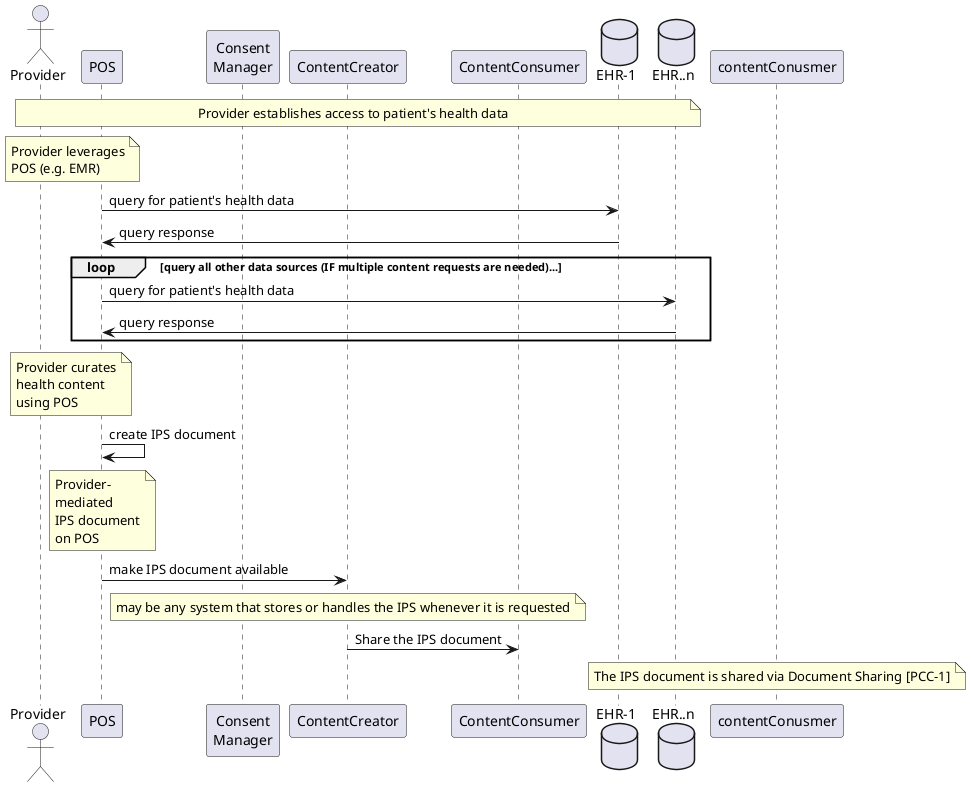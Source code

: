 @startuml
actor Provider as pr

participant POS as p
participant "Consent\nManager" as c
participant "ContentCreator" as contentCreator
participant "ContentConsumer" as contentConsumer

database "EHR-1" as e1
database "EHR..n" as en

note over pr, en: Provider establishes access to patient's health data​
note over pr, p: Provider leverages\nPOS (e.g. EMR)​

p -> e1: query for patient's health data​

e1 -> p: query response​
loop query all other data sources (IF multiple content requests are needed)...

p -> en: query for patient's health data​
en -> p: query response​

end loop
note over pr, p: Provider curates\nhealth content\nusing POS​

p -> p: create IPS document​
note over p: Provider-\nmediated\nIPS document\non POS​

p -> contentCreator: make IPS document available
note over contentCreator: may be any system that stores or handles the IPS whenever it is requested 

contentCreator -> contentConsumer: Share the IPS document
note over contentConusmer: The IPS document is shared via Document Sharing [PCC-1] 
@enduml
